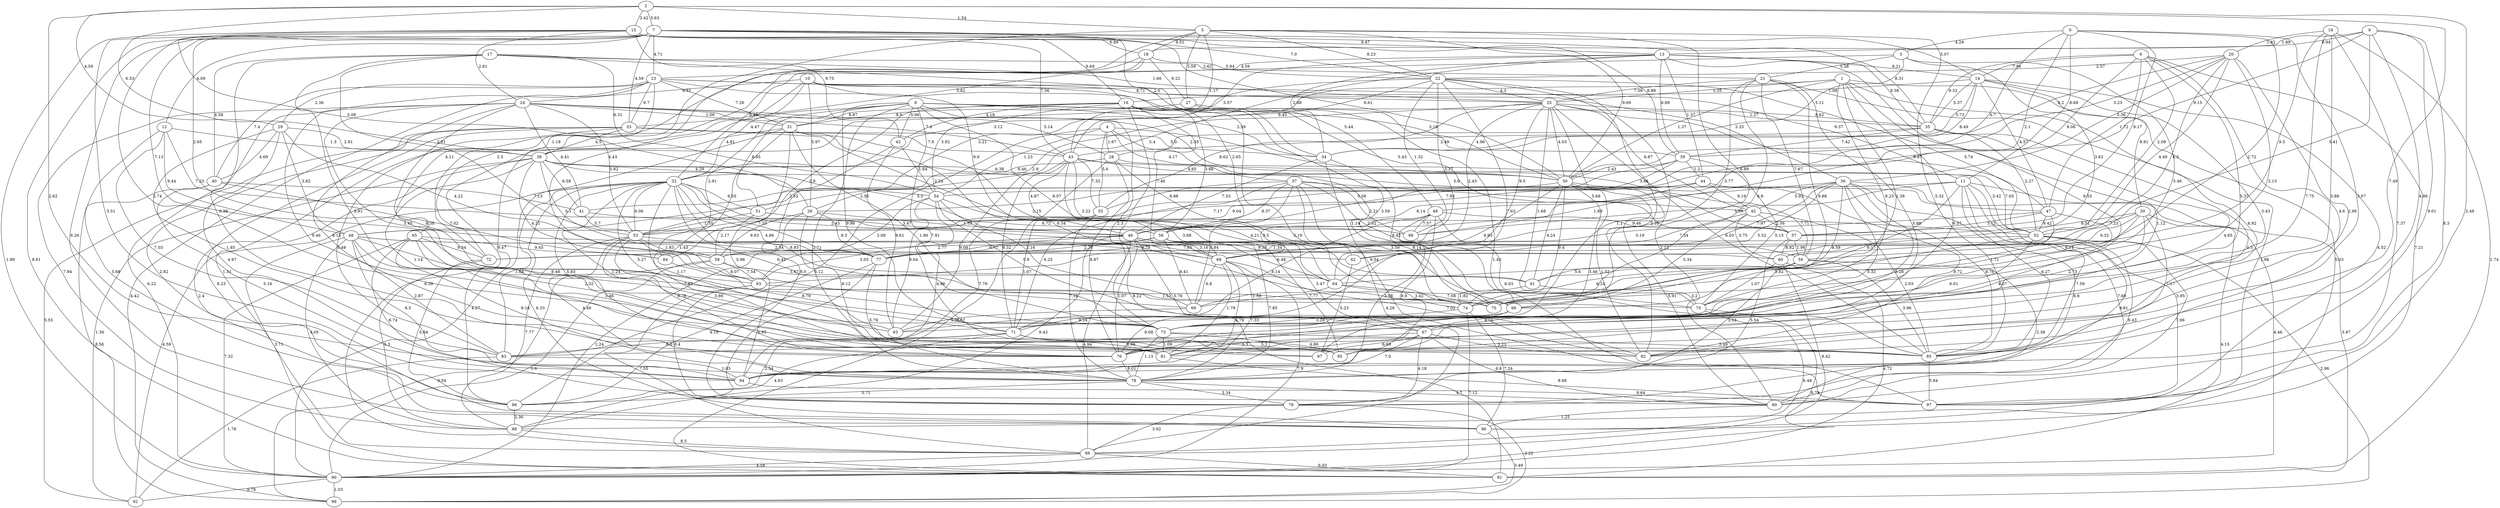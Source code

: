 graph G {
"0";
"1";
"2";
"3";
"4";
"5";
"6";
"7";
"8";
"9";
"10";
"11";
"12";
"13";
"14";
"15";
"16";
"17";
"18";
"19";
"20";
"21";
"22";
"23";
"24";
"25";
"26";
"27";
"28";
"29";
"30";
"31";
"32";
"33";
"34";
"35";
"36";
"37";
"38";
"39";
"40";
"41";
"42";
"43";
"44";
"45";
"46";
"47";
"48";
"49";
"50";
"51";
"52";
"53";
"54";
"55";
"56";
"57";
"58";
"59";
"60";
"61";
"62";
"63";
"64";
"65";
"66";
"67";
"68";
"69";
"70";
"71";
"72";
"73";
"74";
"75";
"76";
"77";
"78";
"79";
"80";
"81";
"82";
"83";
"84";
"85";
"86";
"87";
"88";
"89";
"90";
"91";
"92";
"93";
"94";
"95";
"96";
"97";
"98";
"99";
    "59" -- "78"[label="3.33", len="3.33"];
    "39" -- "70"[label="5.15", len="5.15"];
    "9" -- "62"[label="5.41", len="5.41"];
    "4" -- "66"[label="1.14", len="1.14"];
    "34" -- "46"[label="7.53", len="7.53"];
    "2" -- "78"[label="2.62", len="2.62"];
    "49" -- "78"[label="3.58", len="3.58"];
    "65" -- "84"[label="9.45", len="9.45"];
    "31" -- "74"[label="6.34", len="6.34"];
    "78" -- "86"[label="5.71", len="5.71"];
    "65" -- "78"[label="8.16", len="8.16"];
    "19" -- "91"[label="1.74", len="1.74"];
    "20" -- "75"[label="2.13", len="2.13"];
    "7" -- "68"[label="2.65", len="2.65"];
    "55" -- "78"[label="7.16", len="7.16"];
    "16" -- "84"[label="2.9", len="2.9"];
    "67" -- "80"[label="6.6", len="6.6"];
    "32" -- "87"[label="1.17", len="1.17"];
    "21" -- "59"[label="7.67", len="7.67"];
    "32" -- "77"[label="7.33", len="7.33"];
    "57" -- "59"[label="1.96", len="1.96"];
    "28" -- "32"[label="6.46", len="6.46"];
    "59" -- "61"[label="5.6", len="5.6"];
    "24" -- "73"[label="8.38", len="8.38"];
    "33" -- "34"[label="5.0", len="5.0"];
    "10" -- "36"[label="3.33", len="3.33"];
    "11" -- "41"[label="2.53", len="2.53"];
    "35" -- "52"[label="2.27", len="2.27"];
    "43" -- "52"[label="3.42", len="3.42"];
    "55" -- "71"[label="1.07", len="1.07"];
    "16" -- "75"[label="3.59", len="3.59"];
    "7" -- "91"[label="8.61", len="8.61"];
    "14" -- "50"[label="8.49", len="8.49"];
    "90" -- "99"[label="1.03", len="1.03"];
    "46" -- "82"[label="5.76", len="5.76"];
    "16" -- "97"[label="9.54", len="9.54"];
    "15" -- "43"[label="7.56", len="7.56"];
    "32" -- "68"[label="2.45", len="2.45"];
    "60" -- "70"[label="1.07", len="1.07"];
    "57" -- "60"[label="8.82", len="8.82"];
    "6" -- "14"[label="7.96", len="7.96"];
    "2" -- "38"[label="6.53", len="6.53"];
    "34" -- "70"[label="8.42", len="8.42"];
    "48" -- "68"[label="9.79", len="9.79"];
    "23" -- "40"[label="7.4", len="7.4"];
    "25" -- "70"[label="1.68", len="1.68"];
    "30" -- "61"[label="9.14", len="9.14"];
    "81" -- "97"[label="8.68", len="8.68"];
    "8" -- "51"[label="8.85", len="8.85"];
    "54" -- "64"[label="3.68", len="3.68"];
    "36" -- "62"[label="7.97", len="7.97"];
    "13" -- "44"[label="1.37", len="1.37"];
    "76" -- "78"[label="8.01", len="8.01"];
    "24" -- "28"[label="5.14", len="5.14"];
    "67" -- "94"[label="7.0", len="7.0"];
    "50" -- "51"[label="2.58", len="2.58"];
    "27" -- "31"[label="8.0", len="8.0"];
    "18" -- "72"[label="2.5", len="2.5"];
    "2" -- "7"[label="5.63", len="5.63"];
    "44" -- "98"[label="1.89", len="1.89"];
    "46" -- "63"[label="3.05", len="3.05"];
    "59" -- "85"[label="3.96", len="3.96"];
    "3" -- "60"[label="3.62", len="3.62"];
    "23" -- "33"[label="6.7", len="6.7"];
    "7" -- "34"[label="2.0", len="2.0"];
    "26" -- "85"[label="8.12", len="8.12"];
    "18" -- "22"[label="5.94", len="5.94"];
    "16" -- "42"[label="4.18", len="4.18"];
    "23" -- "31"[label="7.26", len="7.26"];
    "65" -- "81"[label="3.46", len="3.46"];
    "89" -- "91"[label="6.03", len="6.03"];
    "53" -- "69"[label="8.07", len="8.07"];
    "10" -- "26"[label="5.97", len="5.97"];
    "40" -- "99"[label="8.56", len="8.56"];
    "1" -- "25"[label="5.35", len="5.35"];
    "66" -- "73"[label="3.28", len="3.28"];
    "58" -- "90"[label="1.6", len="1.6"];
    "71" -- "83"[label="6.0", len="6.0"];
    "15" -- "39"[label="8.88", len="8.88"];
    "29" -- "48"[label="3.82", len="3.82"];
    "73" -- "78"[label="1.13", len="1.13"];
    "86" -- "88"[label="2.36", len="2.36"];
    "2" -- "82"[label="7.49", len="7.49"];
    "61" -- "74"[label="1.82", len="1.82"];
    "35" -- "43"[label="2.49", len="2.49"];
    "6" -- "52"[label="2.09", len="2.09"];
    "1" -- "70"[label="8.23", len="8.23"];
    "50" -- "82"[label="1.52", len="1.52"];
    "5" -- "72"[label="1.18", len="1.18"];
    "53" -- "78"[label="4.46", len="4.46"];
    "15" -- "24"[label="2.81", len="2.81"];
    "67" -- "76"[label="5.3", len="5.3"];
    "6" -- "96"[label="7.21", len="7.21"];
    "23" -- "99"[label="4.42", len="4.42"];
    "67" -- "82"[label="3.23", len="3.23"];
    "21" -- "95"[label="5.88", len="5.88"];
    "22" -- "71"[label="7.63", len="7.63"];
    "56" -- "77"[label="2.73", len="2.73"];
    "50" -- "63"[label="9.93", len="9.93"];
    "68" -- "94"[label="4.79", len="4.79"];
    "25" -- "55"[label="8.62", len="8.62"];
    "8" -- "89"[label="6.39", len="6.39"];
    "35" -- "67"[label="4.65", len="4.65"];
    "20" -- "34"[label="8.2", len="8.2"];
    "11" -- "85"[label="6.27", len="6.27"];
    "6" -- "47"[label="1.72", len="1.72"];
    "1" -- "95"[label="1.12", len="1.12"];
    "53" -- "87"[label="3.86", len="3.86"];
    "2" -- "97"[label="2.49", len="2.49"];
    "43" -- "71"[label="9.32", len="9.32"];
    "32" -- "96"[label="6.33", len="6.33"];
    "33" -- "86"[label="2.82", len="2.82"];
    "83" -- "92"[label="1.78", len="1.78"];
    "68" -- "69"[label="6.8", len="6.8"];
    "43" -- "93"[label="9.09", len="9.09"];
    "71" -- "95"[label="5.2", len="5.2"];
    "19" -- "20"[label="1.82", len="1.82"];
    "15" -- "90"[label="1.89", len="1.89"];
    "48" -- "70"[label="8.48", len="8.48"];
    "11" -- "74"[label="6.17", len="6.17"];
    "24" -- "82"[label="9.46", len="9.46"];
    "25" -- "68"[label="9.5", len="9.5"];
    "16" -- "31"[label="9.87", len="9.87"];
    "36" -- "56"[label="8.14", len="8.14"];
    "31" -- "64"[label="2.15", len="2.15"];
    "77" -- "86"[label="4.19", len="4.19"];
    "38" -- "50"[label="6.38", len="6.38"];
    "16" -- "68"[label="7.46", len="7.46"];
    "8" -- "71"[label="9.96", len="9.96"];
    "21" -- "75"[label="9.88", len="9.88"];
    "2" -- "5"[label="1.54", len="1.54"];
    "37" -- "75"[label="8.14", len="8.14"];
    "32" -- "51"[label="6.55", len="6.55"];
    "22" -- "58"[label="3.17", len="3.17"];
    "5" -- "18"[label="8.51", len="8.51"];
    "12" -- "83"[label="7.03", len="7.03"];
    "25" -- "77"[label="2.43", len="2.43"];
    "4" -- "57"[label="3.48", len="3.48"];
    "48" -- "83"[label="2.87", len="2.87"];
    "23" -- "25"[label="8.71", len="8.71"];
    "31" -- "73"[label="1.86", len="1.86"];
    "13" -- "35"[label="9.38", len="9.38"];
    "6" -- "85"[label="4.6", len="4.6"];
    "10" -- "24"[label="6.51", len="6.51"];
    "64" -- "69"[label="1.59", len="1.59"];
    "65" -- "73"[label="7.67", len="7.67"];
    "33" -- "96"[label="8.23", len="8.23"];
    "42" -- "93"[label="9.61", len="9.61"];
    "66" -- "71"[label="9.24", len="9.24"];
    "8" -- "78"[label="2.71", len="2.71"];
    "56" -- "72"[label="2.77", len="2.77"];
    "13" -- "23"[label="4.59", len="4.59"];
    "46" -- "68"[label="3.16", len="3.16"];
    "11" -- "98"[label="5.96", len="5.96"];
    "18" -- "91"[label="1.31", len="1.31"];
    "68" -- "81"[label="1.79", len="1.79"];
    "8" -- "84"[label="2.91", len="2.91"];
    "5" -- "27"[label="3.59", len="3.59"];
    "10" -- "86"[label="9.47", len="9.47"];
    "23" -- "56"[label="9.9", len="9.9"];
    "36" -- "64"[label="5.52", len="5.52"];
    "8" -- "35"[label="1.27", len="1.27"];
    "0" -- "64"[label="2.72", len="2.72"];
    "29" -- "40"[label="4.69", len="4.69"];
    "26" -- "90"[label="1.24", len="1.24"];
    "11" -- "94"[label="7.59", len="7.59"];
    "50" -- "80"[label="5.91", len="5.91"];
    "74" -- "90"[label="7.12", len="7.12"];
    "53" -- "76"[label="8.78", len="8.78"];
    "15" -- "26"[label="5.08", len="5.08"];
    "45" -- "57"[label="2.56", len="2.56"];
    "58" -- "99"[label="9.54", len="9.54"];
    "44" -- "82"[label="9.72", len="9.72"];
    "0" -- "11"[label="8.68", len="8.68"];
    "33" -- "83"[label="5.49", len="5.49"];
    "14" -- "47"[label="4.57", len="4.57"];
    "50" -- "61"[label="4.24", len="4.24"];
    "25" -- "53"[label="2.9", len="2.9"];
    "22" -- "52"[label="5.74", len="5.74"];
    "53" -- "58"[label="1.83", len="1.83"];
    "47" -- "52"[label="9.42", len="9.42"];
    "36" -- "79"[label="6.6", len="6.6"];
    "37" -- "71"[label="6.25", len="6.25"];
    "8" -- "42"[label="5.06", len="5.06"];
    "33" -- "38"[label="4.5", len="4.5"];
    "38" -- "77"[label="5.1", len="5.1"];
    "73" -- "95"[label="4.86", len="4.86"];
    "36" -- "85"[label="8.76", len="8.76"];
    "10" -- "32"[label="4.47", len="4.47"];
    "52" -- "79"[label="6.43", len="6.43"];
    "9" -- "13"[label="6.94", len="6.94"];
    "18" -- "32"[label="8.45", len="8.45"];
    "6" -- "71"[label="5.37", len="5.37"];
    "49" -- "93"[label="8.14", len="8.14"];
    "30" -- "73"[label="2.73", len="2.73"];
    "42" -- "79"[label="8.0", len="8.0"];
    "20" -- "68"[label="4.3", len="4.3"];
    "83" -- "94"[label="1.03", len="1.03"];
    "12" -- "98"[label="7.25", len="7.25"];
    "21" -- "64"[label="5.77", len="5.77"];
    "3" -- "21"[label="5.38", len="5.38"];
    "59" -- "80"[label="2.38", len="2.38"];
    "29" -- "58"[label="4.22", len="4.22"];
    "12" -- "86"[label="5.68", len="5.68"];
    "7" -- "33"[label="4.59", len="4.59"];
    "48" -- "94"[label="8.5", len="8.5"];
    "18" -- "27"[label="9.22", len="9.22"];
    "9" -- "54"[label="9.15", len="9.15"];
    "74" -- "76"[label="8.08", len="8.08"];
    "17" -- "54"[label="6.31", len="6.31"];
    "7" -- "63"[label="7.13", len="7.13"];
    "37" -- "59"[label="2.92", len="2.92"];
    "42" -- "54"[label="1.64", len="1.64"];
    "15" -- "22"[label="7.0", len="7.0"];
    "39" -- "53"[label="5.58", len="5.58"];
    "19" -- "83"[label="7.75", len="7.75"];
    "46" -- "89"[label="4.94", len="4.94"];
    "68" -- "78"[label="7.33", len="7.33"];
    "8" -- "73"[label="2.3", len="2.3"];
    "56" -- "67"[label="3.47", len="3.47"];
    "14" -- "35"[label="5.37", len="5.37"];
    "71" -- "86"[label="2.54", len="2.54"];
    "96" -- "99"[label="3.49", len="3.49"];
    "60" -- "89"[label="8.42", len="8.42"];
    "26" -- "46"[label="1.53", len="1.53"];
    "32" -- "53"[label="6.06", len="6.06"];
    "9" -- "85"[label="4.86", len="4.86"];
    "17" -- "21"[label="2.62", len="2.62"];
    "11" -- "91"[label="3.87", len="3.87"];
    "38" -- "81"[label="1.14", len="1.14"];
    "50" -- "87"[label="3.46", len="3.46"];
    "14" -- "30"[label="8.81", len="8.81"];
    "5" -- "75"[label="6.89", len="6.89"];
    "39" -- "50"[label="2.43", len="2.43"];
    "65" -- "79"[label="6.74", len="6.74"];
    "5" -- "85"[label="5.32", len="5.32"];
    "25" -- "50"[label="4.03", len="4.03"];
    "58" -- "64"[label="3.67", len="3.67"];
    "32" -- "76"[label="5.83", len="5.83"];
    "20" -- "39"[label="3.23", len="3.23"];
    "70" -- "89"[label="6.48", len="6.48"];
    "9" -- "94"[label="9.01", len="9.01"];
    "7" -- "23"[label="4.71", len="4.71"];
    "61" -- "70"[label="3.2", len="3.2"];
    "11" -- "80"[label="7.68", len="7.68"];
    "29" -- "38"[label="2.91", len="2.91"];
    "52" -- "66"[label="5.82", len="5.82"];
    "37" -- "45"[label="5.68", len="5.68"];
    "4" -- "86"[label="6.12", len="6.12"];
    "31" -- "94"[label="5.96", len="5.96"];
    "28" -- "76"[label="8.87", len="8.87"];
    "37" -- "55"[label="8.88", len="8.88"];
    "13" -- "14"[label="8.21", len="8.21"];
    "50" -- "59"[label="7.71", len="7.71"];
    "46" -- "77"[label="6.77", len="6.77"];
    "68" -- "90"[label="7.9", len="7.9"];
    "2" -- "15"[label="3.42", len="3.42"];
    "37" -- "69"[label="3.84", len="3.84"];
    "7" -- "12"[label="4.09", len="4.09"];
    "62" -- "87"[label="5.23", len="5.23"];
    "40" -- "41"[label="7.13", len="7.13"];
    "30" -- "60"[label="9.32", len="9.32"];
    "4" -- "55"[label="5.6", len="5.6"];
    "6" -- "35"[label="9.32", len="9.32"];
    "52" -- "73"[label="6.01", len="6.01"];
    "17" -- "25"[label="1.66", len="1.66"];
    "63" -- "89"[label="7.55", len="7.55"];
    "48" -- "89"[label="3.71", len="3.71"];
    "26" -- "77"[label="9.3", len="9.3"];
    "54" -- "67"[label="5.9", len="5.9"];
    "44" -- "45"[label="9.19", len="9.19"];
    "38" -- "63"[label="4.21", len="4.21"];
    "17" -- "85"[label="3.91", len="3.91"];
    "64" -- "75"[label="7.08", len="7.08"];
    "22" -- "82"[label="2.35", len="2.35"];
    "19" -- "76"[label="3.88", len="3.88"];
    "69" -- "93"[label="8.67", len="8.67"];
    "27" -- "50"[label="4.96", len="4.96"];
    "38" -- "96"[label="2.4", len="2.4"];
    "35" -- "82"[label="4.5", len="4.5"];
    "74" -- "96"[label="7.24", len="7.24"];
    "6" -- "26"[label="9.06", len="9.06"];
    "52" -- "80"[label="7.96", len="7.96"];
    "7" -- "35"[label="8.31", len="8.31"];
    "31" -- "38"[label="4.81", len="4.81"];
    "22" -- "25"[label="4.3", len="4.3"];
    "5" -- "63"[label="4.43", len="4.43"];
    "38" -- "92"[label="1.56", len="1.56"];
    "3" -- "74"[label="5.46", len="5.46"];
    "72" -- "86"[label="5.84", len="5.84"];
    "31" -- "76"[label="1.43", len="1.43"];
    "28" -- "66"[label="3.19", len="3.19"];
    "29" -- "76"[label="1.85", len="1.85"];
    "38" -- "54"[label="4.29", len="4.29"];
    "15" -- "16"[label="9.69", len="9.69"];
    "56" -- "95"[label="7.77", len="7.77"];
    "20" -- "77"[label="4.49", len="4.49"];
    "56" -- "69"[label="8.41", len="8.41"];
    "19" -- "59"[label="9.5", len="9.5"];
    "0" -- "49"[label="4.7", len="4.7"];
    "32" -- "81"[label="1.24", len="1.24"];
    "11" -- "97"[label="3.95", len="3.95"];
    "3" -- "28"[label="5.11", len="5.11"];
    "25" -- "47"[label="9.87", len="9.87"];
    "23" -- "65"[label="4.11", len="4.11"];
    "57" -- "79"[label="5.54", len="5.54"];
    "24" -- "93"[label="3.45", len="3.45"];
    "4" -- "37"[label="4.17", len="4.17"];
    "15" -- "85"[label="2.74", len="2.74"];
    "63" -- "79"[label="8.4", len="8.4"];
    "73" -- "81"[label="1.09", len="1.09"];
    "54" -- "93"[label="9.64", len="9.64"];
    "55" -- "83"[label="7.78", len="7.78"];
    "38" -- "41"[label="6.58", len="6.58"];
    "43" -- "62"[label="3.22", len="3.22"];
    "52" -- "99"[label="2.96", len="2.96"];
    "39" -- "44"[label="1.2", len="1.2"];
    "45" -- "60"[label="3.75", len="3.75"];
    "66" -- "67"[label="9.75", len="9.75"];
    "49" -- "57"[label="9.46", len="9.46"];
    "24" -- "53"[label="5.82", len="5.82"];
    "0" -- "46"[label="2.1", len="2.1"];
    "36" -- "76"[label="5.32", len="5.32"];
    "8" -- "39"[label="3.18", len="3.18"];
    "22" -- "43"[label="9.45", len="9.45"];
    "1" -- "88"[label="5.03", len="5.03"];
    "29" -- "94"[label="4.97", len="4.97"];
    "90" -- "92"[label="9.78", len="9.78"];
    "43" -- "55"[label="7.32", len="7.32"];
    "44" -- "48"[label="7.17", len="7.17"];
    "9" -- "18"[label="1.89", len="1.89"];
    "8" -- "95"[label="7.81", len="7.81"];
    "15" -- "42"[label="9.75", len="9.75"];
    "1" -- "32"[label="3.12", len="3.12"];
    "25" -- "35"[label="8.62", len="8.62"];
    "36" -- "75"[label="8.59", len="8.59"];
    "7" -- "14"[label="5.07", len="5.07"];
    "20" -- "22"[label="2.57", len="2.57"];
    "24" -- "81"[label="8.15", len="8.15"];
    "36" -- "81"[label="5.26", len="5.26"];
    "1" -- "81"[label="6.92", len="6.92"];
    "14" -- "97"[label="4.52", len="4.52"];
    "17" -- "49"[label="5.44", len="5.44"];
    "13" -- "43"[label="5.57", len="5.57"];
    "27" -- "97"[label="1.43", len="1.43"];
    "14" -- "16"[label="1.08", len="1.08"];
    "22" -- "80"[label="2.12", len="2.12"];
    "47" -- "72"[label="5.19", len="5.19"];
    "37" -- "98"[label="2.21", len="2.21"];
    "32" -- "92"[label="4.59", len="4.59"];
    "24" -- "41"[label="4.41", len="4.41"];
    "46" -- "60"[label="9.38", len="9.38"];
    "47" -- "57"[label="3.12", len="3.12"];
    "0" -- "82"[label="3.07", len="3.07"];
    "24" -- "88"[label="7.94", len="7.94"];
    "72" -- "88"[label="5.3", len="5.3"];
    "1" -- "76"[label="6.57", len="6.57"];
    "41" -- "53"[label="5.7", len="5.7"];
    "77" -- "80"[label="6.95", len="6.95"];
    "89" -- "90"[label="4.58", len="4.58"];
    "40" -- "94"[label="5.16", len="5.16"];
    "17" -- "76"[label="6.39", len="6.39"];
    "15" -- "18"[label="6.89", len="6.89"];
    "47" -- "81"[label="4.07", len="4.07"];
    "85" -- "97"[label="5.84", len="5.84"];
    "32" -- "83"[label="1.84", len="1.84"];
    "1" -- "50"[label="1.37", len="1.37"];
    "25" -- "45"[label="6.87", len="6.87"];
    "34" -- "89"[label="4.26", len="4.26"];
    "32" -- "73"[label="6.42", len="6.42"];
    "14" -- "73"[label="3.43", len="3.43"];
    "70" -- "90"[label="8.79", len="8.79"];
    "20" -- "36"[label="5.36", len="5.36"];
    "33" -- "52"[label="2.24", len="2.24"];
    "23" -- "57"[label="5.43", len="5.43"];
    "21" -- "25"[label="7.09", len="7.09"];
    "8" -- "34"[label="2.39", len="2.39"];
    "48" -- "73"[label="2.32", len="2.32"];
    "5" -- "38"[label="1.17", len="1.17"];
    "88" -- "89"[label="8.5", len="8.5"];
    "10" -- "56"[label="2.65", len="2.65"];
    "36" -- "45"[label="5.92", len="5.92"];
    "13" -- "93"[label="9.53", len="9.53"];
    "28" -- "91"[label="5.11", len="5.11"];
    "16" -- "56"[label="3.66", len="3.66"];
    "38" -- "47"[label="5.6", len="5.6"];
    "53" -- "77"[label="2.34", len="2.34"];
    "67" -- "79"[label="4.18", len="4.18"];
    "39" -- "46"[label="7.93", len="7.93"];
    "22" -- "98"[label="1.32", len="1.32"];
    "48" -- "62"[label="7.93", len="7.93"];
    "56" -- "78"[label="7.85", len="7.85"];
    "33" -- "92"[label="5.55", len="5.55"];
    "52" -- "58"[label="1.34", len="1.34"];
    "94" -- "97"[label="9.64", len="9.64"];
    "58" -- "63"[label="7.54", len="7.54"];
    "49" -- "98"[label="7.57", len="7.57"];
    "30" -- "57"[label="6.51", len="6.51"];
    "52" -- "78"[label="9.81", len="9.81"];
    "49" -- "68"[label="9.5", len="9.5"];
    "50" -- "74"[label="9.4", len="9.4"];
    "49" -- "94"[label="8.9", len="8.9"];
    "31" -- "90"[label="4.27", len="4.27"];
    "13" -- "48"[label="5.4", len="5.4"];
    "38" -- "56"[label="3.5", len="3.5"];
    "9" -- "97"[label="8.3", len="8.3"];
    "45" -- "68"[label="7.54", len="7.54"];
    "32" -- "71"[label="5.27", len="5.27"];
    "32" -- "61"[label="4.86", len="4.86"];
    "22" -- "26"[label="3.21", len="3.21"];
    "5" -- "50"[label="9.69", len="9.69"];
    "16" -- "54"[label="3.92", len="3.92"];
    "43" -- "46"[label="4.87", len="4.87"];
    "24" -- "31"[label="1.06", len="1.06"];
    "30" -- "85"[label="7.17", len="7.17"];
    "21" -- "96"[label="1.98", len="1.98"];
    "19" -- "80"[label="7.37", len="7.37"];
    "79" -- "99"[label="2.22", len="2.22"];
    "46" -- "88"[label="9.43", len="9.43"];
    "16" -- "91"[label="8.22", len="8.22"];
    "21" -- "74"[label="6.8", len="6.8"];
    "24" -- "43"[label="7.4", len="7.4"];
    "14" -- "34"[label="5.73", len="5.73"];
    "51" -- "53"[label="1.55", len="1.55"];
    "4" -- "28"[label="1.67", len="1.67"];
    "37" -- "74"[label="3.59", len="3.59"];
    "3" -- "33"[label="5.82", len="5.82"];
    "36" -- "90"[label="4.46", len="4.46"];
    "8" -- "61"[label="8.07", len="8.07"];
    "63" -- "66"[label="1.53", len="1.53"];
    "35" -- "39"[label="7.42", len="7.42"];
    "33" -- "43"[label="7.9", len="7.9"];
    "53" -- "88"[label="7.77", len="7.77"];
    "54" -- "94"[label="4.96", len="4.96"];
    "1" -- "66"[label="1.36", len="1.36"];
    "17" -- "40"[label="4.58", len="4.58"];
    "13" -- "34"[label="2.88", len="2.88"];
    "78" -- "80"[label="4.7", len="4.7"];
    "77" -- "78"[label="5.79", len="5.79"];
    "65" -- "72"[label="9.54", len="9.54"];
    "43" -- "74"[label="4.21", len="4.21"];
    "2" -- "29"[label="4.59", len="4.59"];
    "7" -- "96"[label="6.26", len="6.26"];
    "24" -- "50"[label="2.35", len="2.35"];
    "68" -- "82"[label="7.02", len="7.02"];
    "51" -- "58"[label="2.17", len="2.17"];
    "84" -- "93"[label="8.79", len="8.79"];
    "32" -- "75"[label="8.93", len="8.93"];
    "59" -- "69"[label="6.24", len="6.24"];
    "25" -- "85"[label="6.03", len="6.03"];
    "54" -- "63"[label="3.08", len="3.08"];
    "73" -- "85"[label="3.49", len="3.49"];
    "30" -- "52"[label="7.23", len="7.23"];
    "7" -- "50"[label="6.61", len="6.61"];
    "37" -- "46"[label="8.37", len="8.37"];
    "12" -- "48"[label="9.44", len="9.44"];
    "43" -- "50"[label="4.85", len="4.85"];
    "44" -- "53"[label="9.04", len="9.04"];
    "67" -- "87"[label="6.69", len="6.69"];
    "46" -- "76"[label="1.07", len="1.07"];
    "47" -- "70"[label="1.71", len="1.71"];
    "23" -- "90"[label="6.22", len="6.22"];
    "15" -- "94"[label="3.51", len="3.51"];
    "7" -- "13"[label="9.47", len="9.47"];
    "4" -- "54"[label="1.23", len="1.23"];
    "48" -- "88"[label="4.05", len="4.05"];
    "10" -- "11"[label="9.37", len="9.37"];
    "65" -- "90"[label="7.32", len="7.32"];
    "20" -- "95"[label="2.98", len="2.98"];
    "40" -- "84"[label="7.02", len="7.02"];
    "51" -- "98"[label="6.72", len="6.72"];
    "64" -- "74"[label="3.42", len="3.42"];
    "0" -- "3"[label="4.29", len="4.29"];
    "45" -- "66"[label="5.34", len="5.34"];
    "26" -- "58"[label="9.63", len="9.63"];
    "0" -- "57"[label="9.17", len="9.17"];
    "71" -- "88"[label="4.63", len="4.63"];
    "28" -- "52"[label="7.65", len="7.65"];
    "80" -- "96"[label="1.25", len="1.25"];
    "5" -- "22"[label="8.23", len="8.23"];
    "25" -- "73"[label="1.1", len="1.1"];
    "41" -- "46"[label="3.47", len="3.47"];
    "79" -- "89"[label="3.92", len="3.92"];
    "23" -- "29"[label="2.36", len="2.36"];
    "12" -- "38"[label="1.3", len="1.3"];
    "54" -- "69"[label="2.16", len="2.16"];
    "49" -- "85"[label="6.03", len="6.03"];
    "17" -- "53"[label="3.91", len="3.91"];
    "13" -- "39"[label="6.89", len="6.89"];
    "78" -- "79"[label="3.34", len="3.34"];
    "30" -- "91"[label="4.15", len="4.15"];
    "46" -- "64"[label="6.48", len="6.48"];
    "71" -- "81"[label="8.96", len="8.96"];
    "60" -- "90"[label="4.72", len="4.72"];
    "45" -- "85"[label="2.03", len="2.03"];
}
